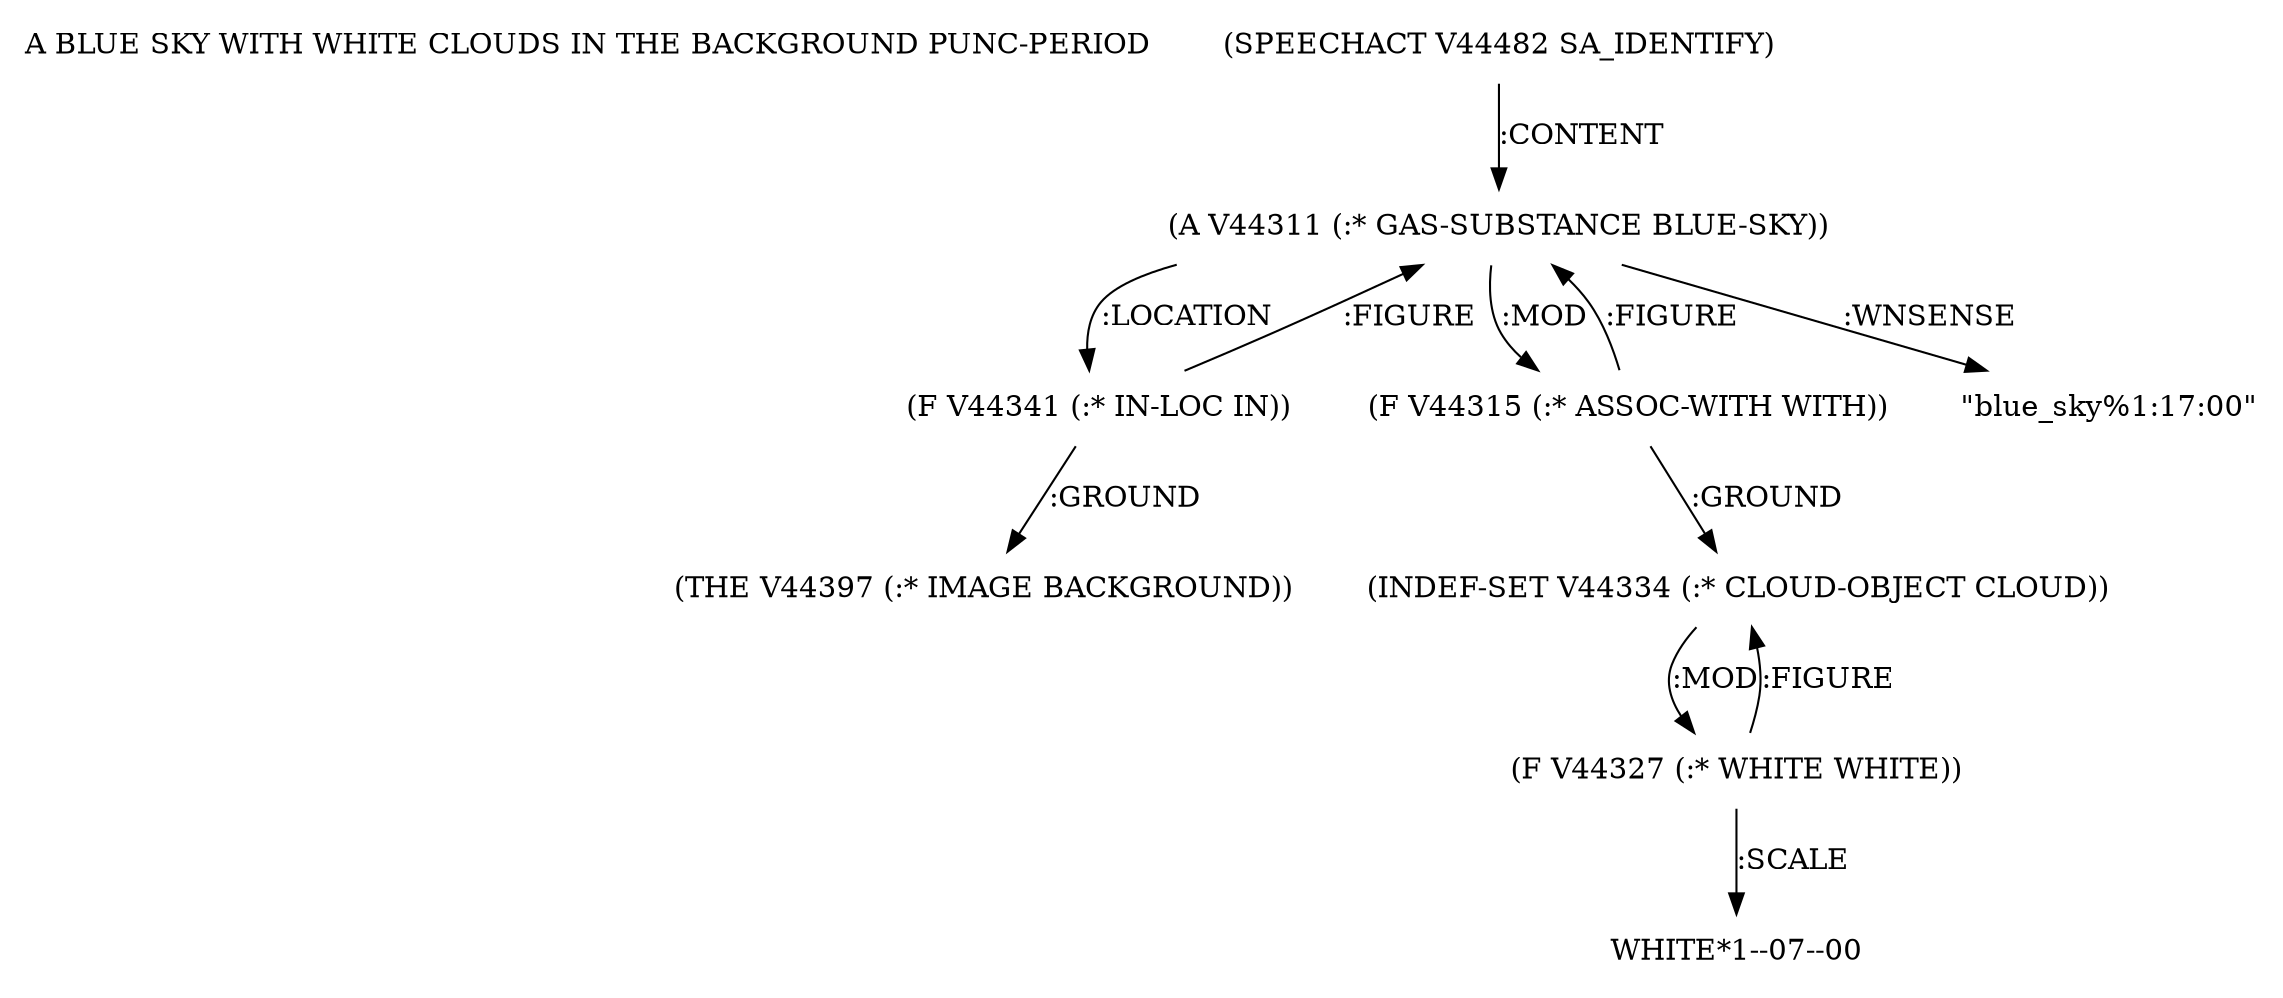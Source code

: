 digraph Terms {
  node [shape=none]
  "A BLUE SKY WITH WHITE CLOUDS IN THE BACKGROUND PUNC-PERIOD"
  "V44482" [label="(SPEECHACT V44482 SA_IDENTIFY)"]
  "V44482" -> "V44311" [label=":CONTENT"]
  "V44311" [label="(A V44311 (:* GAS-SUBSTANCE BLUE-SKY))"]
  "V44311" -> "V44341" [label=":LOCATION"]
  "V44311" -> "V44315" [label=":MOD"]
  "V44311" -> "NT44839" [label=":WNSENSE"]
  "NT44839" [label="\"blue_sky%1:17:00\""]
  "V44315" [label="(F V44315 (:* ASSOC-WITH WITH))"]
  "V44315" -> "V44334" [label=":GROUND"]
  "V44315" -> "V44311" [label=":FIGURE"]
  "V44334" [label="(INDEF-SET V44334 (:* CLOUD-OBJECT CLOUD))"]
  "V44334" -> "V44327" [label=":MOD"]
  "V44327" [label="(F V44327 (:* WHITE WHITE))"]
  "V44327" -> "V44334" [label=":FIGURE"]
  "V44327" -> "NT44840" [label=":SCALE"]
  "NT44840" [label="WHITE*1--07--00"]
  "V44341" [label="(F V44341 (:* IN-LOC IN))"]
  "V44341" -> "V44397" [label=":GROUND"]
  "V44341" -> "V44311" [label=":FIGURE"]
  "V44397" [label="(THE V44397 (:* IMAGE BACKGROUND))"]
}
